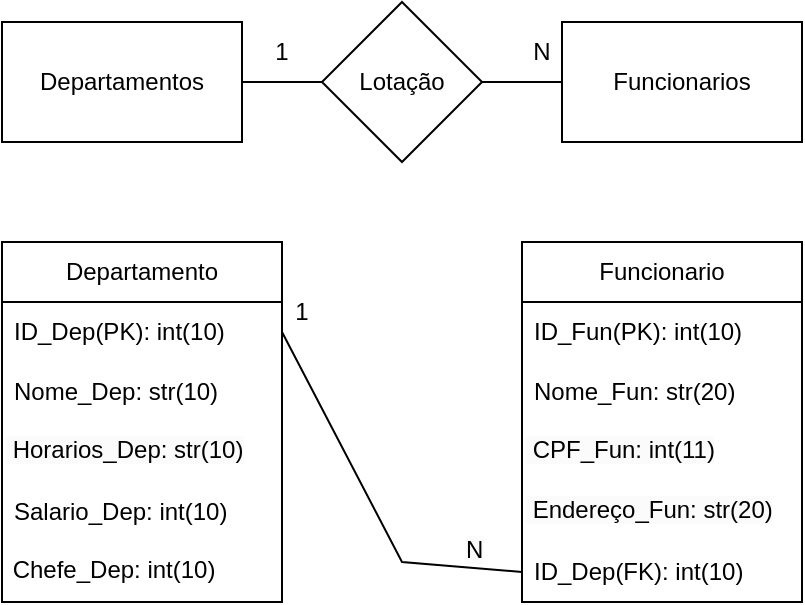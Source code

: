 <mxfile version="21.1.4" type="device">
  <diagram name="Página-1" id="ZL7yGC4kLHP5IjPvOH58">
    <mxGraphModel dx="954" dy="584" grid="1" gridSize="10" guides="1" tooltips="1" connect="1" arrows="1" fold="1" page="1" pageScale="1" pageWidth="827" pageHeight="1169" background="#ffffff" math="0" shadow="0">
      <root>
        <mxCell id="0" />
        <mxCell id="1" parent="0" />
        <mxCell id="qeiMpJH9yMSWKTvqZSVS-1" value="" style="rounded=0;whiteSpace=wrap;html=1;" vertex="1" parent="1">
          <mxGeometry x="180" y="120" width="120" height="60" as="geometry" />
        </mxCell>
        <mxCell id="qeiMpJH9yMSWKTvqZSVS-2" value="" style="rhombus;whiteSpace=wrap;html=1;" vertex="1" parent="1">
          <mxGeometry x="340" y="110" width="80" height="80" as="geometry" />
        </mxCell>
        <mxCell id="qeiMpJH9yMSWKTvqZSVS-3" value="" style="rounded=0;whiteSpace=wrap;html=1;" vertex="1" parent="1">
          <mxGeometry x="460" y="120" width="120" height="60" as="geometry" />
        </mxCell>
        <mxCell id="qeiMpJH9yMSWKTvqZSVS-4" value="Departamentos" style="text;html=1;strokeColor=none;fillColor=none;align=center;verticalAlign=middle;whiteSpace=wrap;rounded=0;" vertex="1" parent="1">
          <mxGeometry x="210" y="135" width="60" height="30" as="geometry" />
        </mxCell>
        <mxCell id="qeiMpJH9yMSWKTvqZSVS-5" value="Lotação" style="text;html=1;strokeColor=none;fillColor=none;align=center;verticalAlign=middle;whiteSpace=wrap;rounded=0;" vertex="1" parent="1">
          <mxGeometry x="350" y="135" width="60" height="30" as="geometry" />
        </mxCell>
        <mxCell id="qeiMpJH9yMSWKTvqZSVS-6" value="Funcionarios" style="text;html=1;strokeColor=none;fillColor=none;align=center;verticalAlign=middle;whiteSpace=wrap;rounded=0;" vertex="1" parent="1">
          <mxGeometry x="490" y="135" width="60" height="30" as="geometry" />
        </mxCell>
        <mxCell id="qeiMpJH9yMSWKTvqZSVS-7" value="" style="endArrow=none;html=1;rounded=0;exitX=1;exitY=0.5;exitDx=0;exitDy=0;" edge="1" parent="1" source="qeiMpJH9yMSWKTvqZSVS-1" target="qeiMpJH9yMSWKTvqZSVS-2">
          <mxGeometry width="50" height="50" relative="1" as="geometry">
            <mxPoint x="390" y="330" as="sourcePoint" />
            <mxPoint x="440" y="280" as="targetPoint" />
          </mxGeometry>
        </mxCell>
        <mxCell id="qeiMpJH9yMSWKTvqZSVS-8" value="" style="endArrow=none;html=1;rounded=0;exitX=1;exitY=0.5;exitDx=0;exitDy=0;entryX=0;entryY=0.5;entryDx=0;entryDy=0;" edge="1" parent="1" source="qeiMpJH9yMSWKTvqZSVS-2" target="qeiMpJH9yMSWKTvqZSVS-3">
          <mxGeometry width="50" height="50" relative="1" as="geometry">
            <mxPoint x="390" y="330" as="sourcePoint" />
            <mxPoint x="440" y="280" as="targetPoint" />
          </mxGeometry>
        </mxCell>
        <mxCell id="qeiMpJH9yMSWKTvqZSVS-9" value="1" style="text;html=1;strokeColor=none;fillColor=none;align=center;verticalAlign=middle;whiteSpace=wrap;rounded=0;" vertex="1" parent="1">
          <mxGeometry x="290" y="120" width="60" height="30" as="geometry" />
        </mxCell>
        <mxCell id="qeiMpJH9yMSWKTvqZSVS-10" value="N" style="text;html=1;strokeColor=none;fillColor=none;align=center;verticalAlign=middle;whiteSpace=wrap;rounded=0;" vertex="1" parent="1">
          <mxGeometry x="420" y="120" width="60" height="30" as="geometry" />
        </mxCell>
        <mxCell id="qeiMpJH9yMSWKTvqZSVS-11" value="Departamento" style="swimlane;fontStyle=0;childLayout=stackLayout;horizontal=1;startSize=30;horizontalStack=0;resizeParent=1;resizeParentMax=0;resizeLast=0;collapsible=1;marginBottom=0;whiteSpace=wrap;html=1;" vertex="1" parent="1">
          <mxGeometry x="180" y="230" width="140" height="180" as="geometry" />
        </mxCell>
        <mxCell id="qeiMpJH9yMSWKTvqZSVS-12" value="ID_Dep(PK): int(10)" style="text;strokeColor=none;fillColor=none;align=left;verticalAlign=middle;spacingLeft=4;spacingRight=4;overflow=hidden;points=[[0,0.5],[1,0.5]];portConstraint=eastwest;rotatable=0;whiteSpace=wrap;html=1;" vertex="1" parent="qeiMpJH9yMSWKTvqZSVS-11">
          <mxGeometry y="30" width="140" height="30" as="geometry" />
        </mxCell>
        <mxCell id="qeiMpJH9yMSWKTvqZSVS-13" value="Nome_Dep: str(10)" style="text;strokeColor=none;fillColor=none;align=left;verticalAlign=middle;spacingLeft=4;spacingRight=4;overflow=hidden;points=[[0,0.5],[1,0.5]];portConstraint=eastwest;rotatable=0;whiteSpace=wrap;html=1;" vertex="1" parent="qeiMpJH9yMSWKTvqZSVS-11">
          <mxGeometry y="60" width="140" height="30" as="geometry" />
        </mxCell>
        <mxCell id="qeiMpJH9yMSWKTvqZSVS-15" value="&lt;span style=&quot;color: rgb(0, 0, 0); font-family: Helvetica; font-size: 12px; font-style: normal; font-variant-ligatures: normal; font-variant-caps: normal; font-weight: 400; letter-spacing: normal; orphans: 2; text-align: left; text-indent: 0px; text-transform: none; widows: 2; word-spacing: 0px; -webkit-text-stroke-width: 0px; background-color: rgb(251, 251, 251); text-decoration-thickness: initial; text-decoration-style: initial; text-decoration-color: initial; float: none; display: inline !important;&quot;&gt;&amp;nbsp;Horarios_Dep: str(10)&lt;/span&gt;" style="text;whiteSpace=wrap;html=1;" vertex="1" parent="qeiMpJH9yMSWKTvqZSVS-11">
          <mxGeometry y="90" width="140" height="30" as="geometry" />
        </mxCell>
        <mxCell id="qeiMpJH9yMSWKTvqZSVS-14" value="Salario_Dep: int(10)" style="text;strokeColor=none;fillColor=none;align=left;verticalAlign=middle;spacingLeft=4;spacingRight=4;overflow=hidden;points=[[0,0.5],[1,0.5]];portConstraint=eastwest;rotatable=0;whiteSpace=wrap;html=1;" vertex="1" parent="qeiMpJH9yMSWKTvqZSVS-11">
          <mxGeometry y="120" width="140" height="30" as="geometry" />
        </mxCell>
        <mxCell id="qeiMpJH9yMSWKTvqZSVS-26" value="&amp;nbsp;Chefe_Dep: int(10)" style="text;whiteSpace=wrap;html=1;" vertex="1" parent="qeiMpJH9yMSWKTvqZSVS-11">
          <mxGeometry y="150" width="140" height="30" as="geometry" />
        </mxCell>
        <mxCell id="qeiMpJH9yMSWKTvqZSVS-16" value="Funcionario" style="swimlane;fontStyle=0;childLayout=stackLayout;horizontal=1;startSize=30;horizontalStack=0;resizeParent=1;resizeParentMax=0;resizeLast=0;collapsible=1;marginBottom=0;whiteSpace=wrap;html=1;" vertex="1" parent="1">
          <mxGeometry x="440" y="230" width="140" height="180" as="geometry" />
        </mxCell>
        <mxCell id="qeiMpJH9yMSWKTvqZSVS-17" value="ID_Fun(PK): int(10)" style="text;strokeColor=none;fillColor=none;align=left;verticalAlign=middle;spacingLeft=4;spacingRight=4;overflow=hidden;points=[[0,0.5],[1,0.5]];portConstraint=eastwest;rotatable=0;whiteSpace=wrap;html=1;" vertex="1" parent="qeiMpJH9yMSWKTvqZSVS-16">
          <mxGeometry y="30" width="140" height="30" as="geometry" />
        </mxCell>
        <mxCell id="qeiMpJH9yMSWKTvqZSVS-18" value="Nome_Fun: str(20)" style="text;strokeColor=none;fillColor=none;align=left;verticalAlign=middle;spacingLeft=4;spacingRight=4;overflow=hidden;points=[[0,0.5],[1,0.5]];portConstraint=eastwest;rotatable=0;whiteSpace=wrap;html=1;" vertex="1" parent="qeiMpJH9yMSWKTvqZSVS-16">
          <mxGeometry y="60" width="140" height="30" as="geometry" />
        </mxCell>
        <mxCell id="qeiMpJH9yMSWKTvqZSVS-19" value="&lt;span style=&quot;color: rgb(0, 0, 0); font-family: Helvetica; font-size: 12px; font-style: normal; font-variant-ligatures: normal; font-variant-caps: normal; font-weight: 400; letter-spacing: normal; orphans: 2; text-align: left; text-indent: 0px; text-transform: none; widows: 2; word-spacing: 0px; -webkit-text-stroke-width: 0px; background-color: rgb(251, 251, 251); text-decoration-thickness: initial; text-decoration-style: initial; text-decoration-color: initial; float: none; display: inline !important;&quot;&gt;&amp;nbsp;CPF_Fun: int(11)&lt;/span&gt;" style="text;whiteSpace=wrap;html=1;" vertex="1" parent="qeiMpJH9yMSWKTvqZSVS-16">
          <mxGeometry y="90" width="140" height="30" as="geometry" />
        </mxCell>
        <mxCell id="qeiMpJH9yMSWKTvqZSVS-21" value="&lt;span style=&quot;color: rgb(0, 0, 0); font-family: Helvetica; font-size: 12px; font-style: normal; font-variant-ligatures: normal; font-variant-caps: normal; font-weight: 400; letter-spacing: normal; orphans: 2; text-align: left; text-indent: 0px; text-transform: none; widows: 2; word-spacing: 0px; -webkit-text-stroke-width: 0px; background-color: rgb(251, 251, 251); text-decoration-thickness: initial; text-decoration-style: initial; text-decoration-color: initial; float: none; display: inline !important;&quot;&gt;&amp;nbsp;Endereço_Fun: str(20)&lt;/span&gt;" style="text;whiteSpace=wrap;html=1;" vertex="1" parent="qeiMpJH9yMSWKTvqZSVS-16">
          <mxGeometry y="120" width="140" height="30" as="geometry" />
        </mxCell>
        <mxCell id="qeiMpJH9yMSWKTvqZSVS-20" value="ID_Dep(FK): int(10)" style="text;strokeColor=none;fillColor=none;align=left;verticalAlign=middle;spacingLeft=4;spacingRight=4;overflow=hidden;points=[[0,0.5],[1,0.5]];portConstraint=eastwest;rotatable=0;whiteSpace=wrap;html=1;" vertex="1" parent="qeiMpJH9yMSWKTvqZSVS-16">
          <mxGeometry y="150" width="140" height="30" as="geometry" />
        </mxCell>
        <mxCell id="qeiMpJH9yMSWKTvqZSVS-23" value="" style="endArrow=none;html=1;rounded=0;exitX=1;exitY=0.5;exitDx=0;exitDy=0;entryX=0;entryY=0.5;entryDx=0;entryDy=0;" edge="1" parent="1" source="qeiMpJH9yMSWKTvqZSVS-12" target="qeiMpJH9yMSWKTvqZSVS-20">
          <mxGeometry width="50" height="50" relative="1" as="geometry">
            <mxPoint x="390" y="330" as="sourcePoint" />
            <mxPoint x="440" y="280" as="targetPoint" />
            <Array as="points">
              <mxPoint x="380" y="390" />
            </Array>
          </mxGeometry>
        </mxCell>
        <mxCell id="qeiMpJH9yMSWKTvqZSVS-24" value="1" style="text;html=1;strokeColor=none;fillColor=none;align=center;verticalAlign=middle;whiteSpace=wrap;rounded=0;rotation=0;" vertex="1" parent="1">
          <mxGeometry x="300" y="250" width="60" height="30" as="geometry" />
        </mxCell>
        <mxCell id="qeiMpJH9yMSWKTvqZSVS-25" value="&lt;span style=&quot;color: rgb(0, 0, 0); font-family: Helvetica; font-size: 12px; font-style: normal; font-variant-ligatures: normal; font-variant-caps: normal; font-weight: 400; letter-spacing: normal; orphans: 2; text-align: center; text-indent: 0px; text-transform: none; widows: 2; word-spacing: 0px; -webkit-text-stroke-width: 0px; background-color: rgb(251, 251, 251); text-decoration-thickness: initial; text-decoration-style: initial; text-decoration-color: initial; float: none; display: inline !important;&quot;&gt;N&lt;/span&gt;" style="text;whiteSpace=wrap;html=1;" vertex="1" parent="1">
          <mxGeometry x="410" y="370" width="30" height="40" as="geometry" />
        </mxCell>
      </root>
    </mxGraphModel>
  </diagram>
</mxfile>
